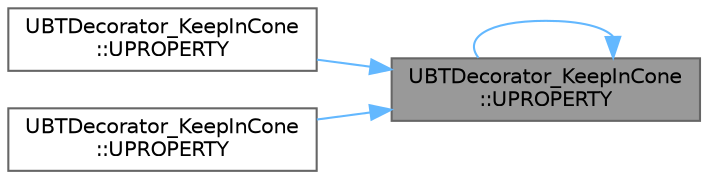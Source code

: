 digraph "UBTDecorator_KeepInCone::UPROPERTY"
{
 // INTERACTIVE_SVG=YES
 // LATEX_PDF_SIZE
  bgcolor="transparent";
  edge [fontname=Helvetica,fontsize=10,labelfontname=Helvetica,labelfontsize=10];
  node [fontname=Helvetica,fontsize=10,shape=box,height=0.2,width=0.4];
  rankdir="RL";
  Node1 [id="Node000001",label="UBTDecorator_KeepInCone\l::UPROPERTY",height=0.2,width=0.4,color="gray40", fillcolor="grey60", style="filled", fontcolor="black",tooltip="max allowed time for execution of underlying node"];
  Node1 -> Node2 [id="edge1_Node000001_Node000002",dir="back",color="steelblue1",style="solid",tooltip=" "];
  Node2 [id="Node000002",label="UBTDecorator_KeepInCone\l::UPROPERTY",height=0.2,width=0.4,color="grey40", fillcolor="white", style="filled",URL="$db/d07/classUBTDecorator__KeepInCone.html#a546c062316f377d2e77ef4274acf7dbc",tooltip="blackboard key selector"];
  Node1 -> Node3 [id="edge2_Node000001_Node000003",dir="back",color="steelblue1",style="solid",tooltip=" "];
  Node3 [id="Node000003",label="UBTDecorator_KeepInCone\l::UPROPERTY",height=0.2,width=0.4,color="grey40", fillcolor="white", style="filled",URL="$db/d07/classUBTDecorator__KeepInCone.html#a4ae3fd65b960308605b4a29d6acc48ac",tooltip="blackboard key selector"];
  Node1 -> Node1 [id="edge3_Node000001_Node000001",dir="back",color="steelblue1",style="solid",tooltip=" "];
}
